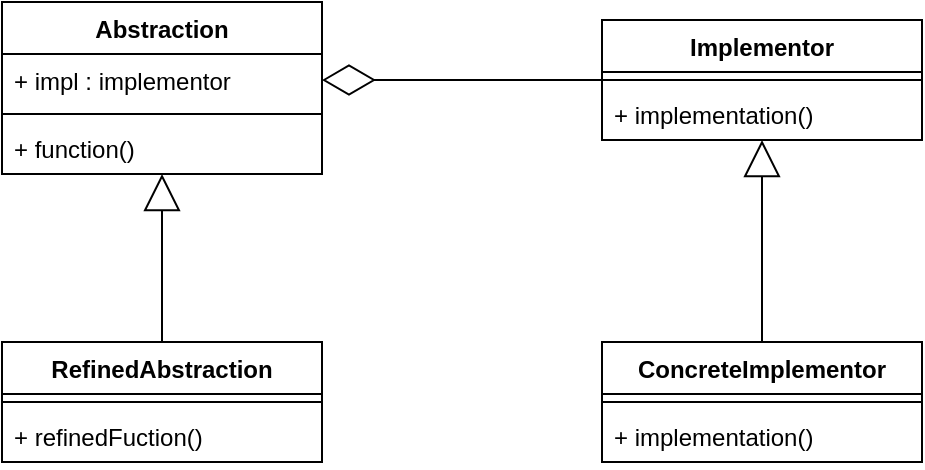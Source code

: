 <mxfile version="16.1.2" type="github">
  <diagram id="C5RBs43oDa-KdzZeNtuy" name="Page-1">
    <mxGraphModel dx="702" dy="761" grid="1" gridSize="10" guides="1" tooltips="1" connect="1" arrows="1" fold="1" page="1" pageScale="1" pageWidth="827" pageHeight="1169" math="0" shadow="0">
      <root>
        <mxCell id="WIyWlLk6GJQsqaUBKTNV-0" />
        <mxCell id="WIyWlLk6GJQsqaUBKTNV-1" parent="WIyWlLk6GJQsqaUBKTNV-0" />
        <mxCell id="wD9_wdqLYm9WTgyzFlyR-0" value="Abstraction" style="swimlane;fontStyle=1;align=center;verticalAlign=top;childLayout=stackLayout;horizontal=1;startSize=26;horizontalStack=0;resizeParent=1;resizeParentMax=0;resizeLast=0;collapsible=1;marginBottom=0;" vertex="1" parent="WIyWlLk6GJQsqaUBKTNV-1">
          <mxGeometry x="100" y="130" width="160" height="86" as="geometry" />
        </mxCell>
        <mxCell id="wD9_wdqLYm9WTgyzFlyR-1" value="+ impl : implementor" style="text;strokeColor=none;fillColor=none;align=left;verticalAlign=top;spacingLeft=4;spacingRight=4;overflow=hidden;rotatable=0;points=[[0,0.5],[1,0.5]];portConstraint=eastwest;" vertex="1" parent="wD9_wdqLYm9WTgyzFlyR-0">
          <mxGeometry y="26" width="160" height="26" as="geometry" />
        </mxCell>
        <mxCell id="wD9_wdqLYm9WTgyzFlyR-2" value="" style="line;strokeWidth=1;fillColor=none;align=left;verticalAlign=middle;spacingTop=-1;spacingLeft=3;spacingRight=3;rotatable=0;labelPosition=right;points=[];portConstraint=eastwest;" vertex="1" parent="wD9_wdqLYm9WTgyzFlyR-0">
          <mxGeometry y="52" width="160" height="8" as="geometry" />
        </mxCell>
        <mxCell id="wD9_wdqLYm9WTgyzFlyR-3" value="+ function()" style="text;strokeColor=none;fillColor=none;align=left;verticalAlign=top;spacingLeft=4;spacingRight=4;overflow=hidden;rotatable=0;points=[[0,0.5],[1,0.5]];portConstraint=eastwest;" vertex="1" parent="wD9_wdqLYm9WTgyzFlyR-0">
          <mxGeometry y="60" width="160" height="26" as="geometry" />
        </mxCell>
        <mxCell id="wD9_wdqLYm9WTgyzFlyR-4" value="RefinedAbstraction" style="swimlane;fontStyle=1;align=center;verticalAlign=top;childLayout=stackLayout;horizontal=1;startSize=26;horizontalStack=0;resizeParent=1;resizeParentMax=0;resizeLast=0;collapsible=1;marginBottom=0;" vertex="1" parent="WIyWlLk6GJQsqaUBKTNV-1">
          <mxGeometry x="100" y="300" width="160" height="60" as="geometry" />
        </mxCell>
        <mxCell id="wD9_wdqLYm9WTgyzFlyR-6" value="" style="line;strokeWidth=1;fillColor=none;align=left;verticalAlign=middle;spacingTop=-1;spacingLeft=3;spacingRight=3;rotatable=0;labelPosition=right;points=[];portConstraint=eastwest;" vertex="1" parent="wD9_wdqLYm9WTgyzFlyR-4">
          <mxGeometry y="26" width="160" height="8" as="geometry" />
        </mxCell>
        <mxCell id="wD9_wdqLYm9WTgyzFlyR-7" value="+ refinedFuction()" style="text;strokeColor=none;fillColor=none;align=left;verticalAlign=top;spacingLeft=4;spacingRight=4;overflow=hidden;rotatable=0;points=[[0,0.5],[1,0.5]];portConstraint=eastwest;" vertex="1" parent="wD9_wdqLYm9WTgyzFlyR-4">
          <mxGeometry y="34" width="160" height="26" as="geometry" />
        </mxCell>
        <mxCell id="wD9_wdqLYm9WTgyzFlyR-8" value="Implementor" style="swimlane;fontStyle=1;align=center;verticalAlign=top;childLayout=stackLayout;horizontal=1;startSize=26;horizontalStack=0;resizeParent=1;resizeParentMax=0;resizeLast=0;collapsible=1;marginBottom=0;" vertex="1" parent="WIyWlLk6GJQsqaUBKTNV-1">
          <mxGeometry x="400" y="139" width="160" height="60" as="geometry" />
        </mxCell>
        <mxCell id="wD9_wdqLYm9WTgyzFlyR-10" value="" style="line;strokeWidth=1;fillColor=none;align=left;verticalAlign=middle;spacingTop=-1;spacingLeft=3;spacingRight=3;rotatable=0;labelPosition=right;points=[];portConstraint=eastwest;" vertex="1" parent="wD9_wdqLYm9WTgyzFlyR-8">
          <mxGeometry y="26" width="160" height="8" as="geometry" />
        </mxCell>
        <mxCell id="wD9_wdqLYm9WTgyzFlyR-11" value="+ implementation()" style="text;strokeColor=none;fillColor=none;align=left;verticalAlign=top;spacingLeft=4;spacingRight=4;overflow=hidden;rotatable=0;points=[[0,0.5],[1,0.5]];portConstraint=eastwest;" vertex="1" parent="wD9_wdqLYm9WTgyzFlyR-8">
          <mxGeometry y="34" width="160" height="26" as="geometry" />
        </mxCell>
        <mxCell id="wD9_wdqLYm9WTgyzFlyR-12" value="ConcreteImplementor" style="swimlane;fontStyle=1;align=center;verticalAlign=top;childLayout=stackLayout;horizontal=1;startSize=26;horizontalStack=0;resizeParent=1;resizeParentMax=0;resizeLast=0;collapsible=1;marginBottom=0;" vertex="1" parent="WIyWlLk6GJQsqaUBKTNV-1">
          <mxGeometry x="400" y="300" width="160" height="60" as="geometry" />
        </mxCell>
        <mxCell id="wD9_wdqLYm9WTgyzFlyR-13" value="" style="line;strokeWidth=1;fillColor=none;align=left;verticalAlign=middle;spacingTop=-1;spacingLeft=3;spacingRight=3;rotatable=0;labelPosition=right;points=[];portConstraint=eastwest;" vertex="1" parent="wD9_wdqLYm9WTgyzFlyR-12">
          <mxGeometry y="26" width="160" height="8" as="geometry" />
        </mxCell>
        <mxCell id="wD9_wdqLYm9WTgyzFlyR-14" value="+ implementation()" style="text;strokeColor=none;fillColor=none;align=left;verticalAlign=top;spacingLeft=4;spacingRight=4;overflow=hidden;rotatable=0;points=[[0,0.5],[1,0.5]];portConstraint=eastwest;" vertex="1" parent="wD9_wdqLYm9WTgyzFlyR-12">
          <mxGeometry y="34" width="160" height="26" as="geometry" />
        </mxCell>
        <mxCell id="wD9_wdqLYm9WTgyzFlyR-16" value="" style="endArrow=block;endSize=16;endFill=0;html=1;rounded=0;exitX=0.5;exitY=0;exitDx=0;exitDy=0;" edge="1" parent="WIyWlLk6GJQsqaUBKTNV-1" source="wD9_wdqLYm9WTgyzFlyR-4" target="wD9_wdqLYm9WTgyzFlyR-3">
          <mxGeometry width="160" relative="1" as="geometry">
            <mxPoint x="280" y="390" as="sourcePoint" />
            <mxPoint x="440" y="390" as="targetPoint" />
          </mxGeometry>
        </mxCell>
        <mxCell id="wD9_wdqLYm9WTgyzFlyR-17" value="" style="endArrow=block;endSize=16;endFill=0;html=1;rounded=0;exitX=0.5;exitY=0;exitDx=0;exitDy=0;" edge="1" parent="WIyWlLk6GJQsqaUBKTNV-1" source="wD9_wdqLYm9WTgyzFlyR-12" target="wD9_wdqLYm9WTgyzFlyR-11">
          <mxGeometry width="160" relative="1" as="geometry">
            <mxPoint x="190" y="310" as="sourcePoint" />
            <mxPoint x="190" y="226" as="targetPoint" />
          </mxGeometry>
        </mxCell>
        <mxCell id="wD9_wdqLYm9WTgyzFlyR-18" value="" style="endArrow=diamondThin;endFill=0;endSize=24;html=1;rounded=0;exitX=0;exitY=0.5;exitDx=0;exitDy=0;" edge="1" parent="WIyWlLk6GJQsqaUBKTNV-1" source="wD9_wdqLYm9WTgyzFlyR-8" target="wD9_wdqLYm9WTgyzFlyR-1">
          <mxGeometry width="160" relative="1" as="geometry">
            <mxPoint x="280" y="390" as="sourcePoint" />
            <mxPoint x="440" y="390" as="targetPoint" />
          </mxGeometry>
        </mxCell>
      </root>
    </mxGraphModel>
  </diagram>
</mxfile>
